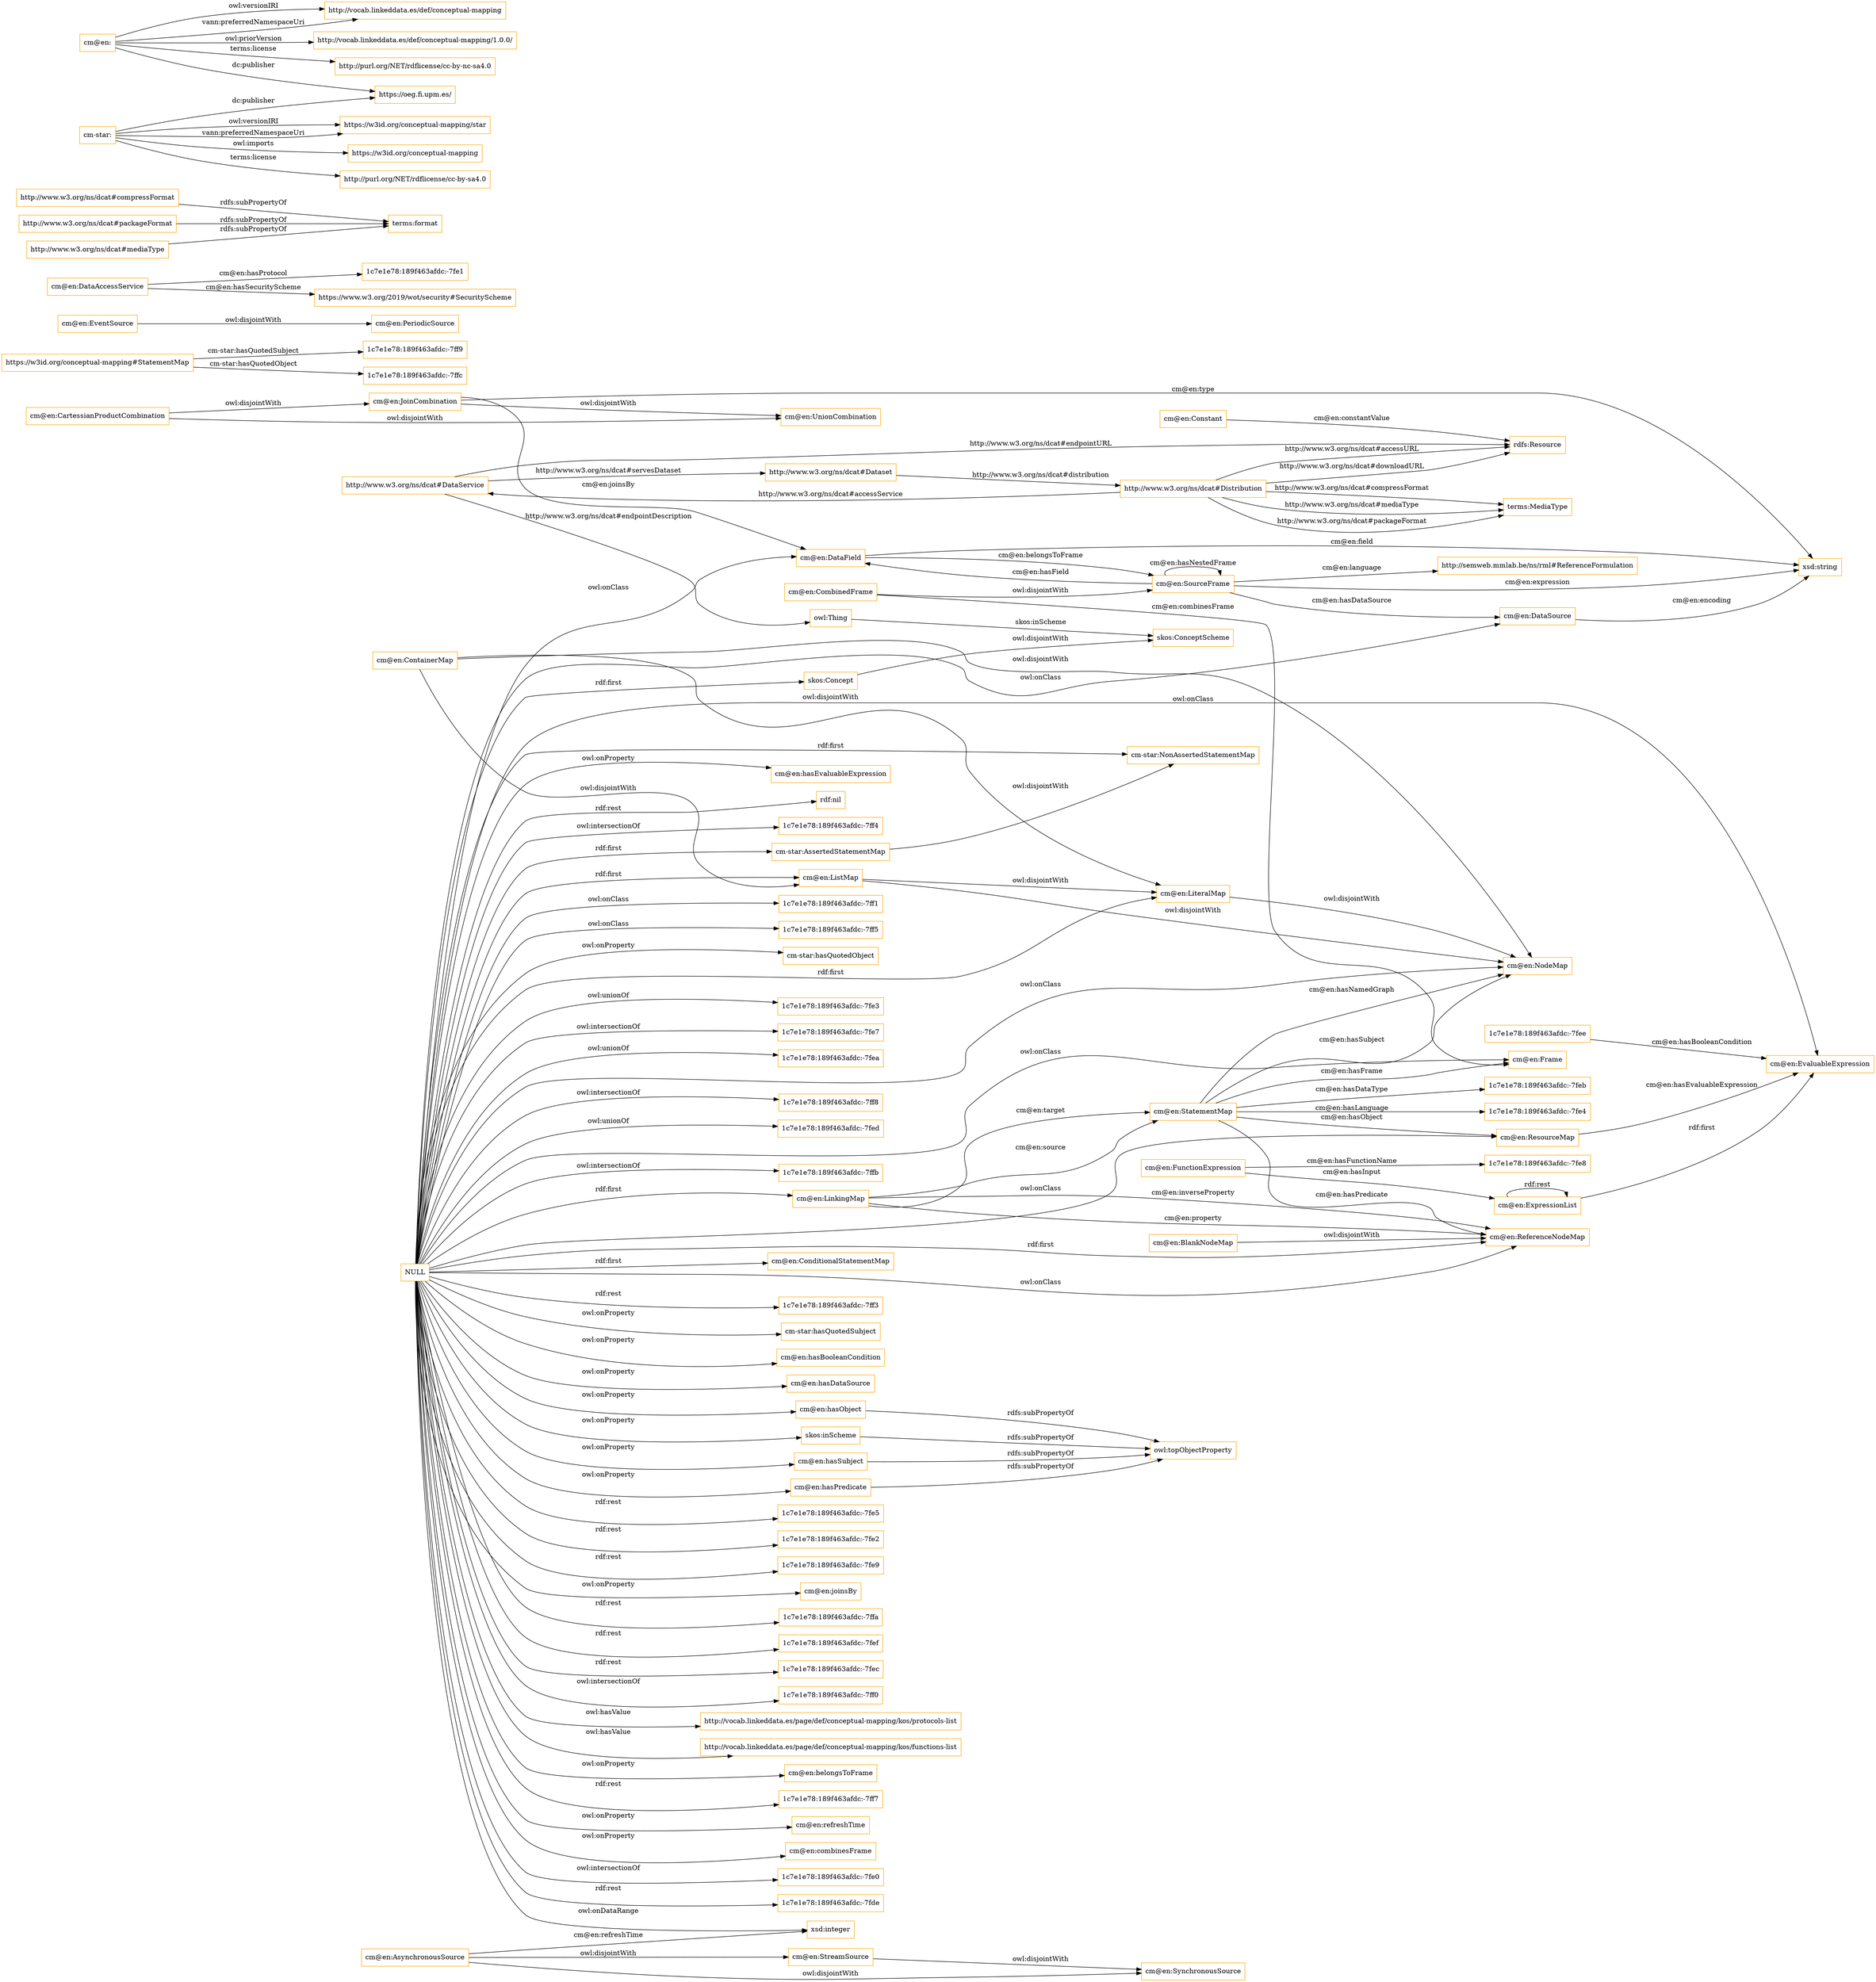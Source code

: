 digraph ar2dtool_diagram { 
rankdir=LR;
size="1501"
node [shape = rectangle, color="orange"]; "cm-star:NonAssertedStatementMap" "cm-star:AssertedStatementMap" "1c7e1e78:189f463afdc:-7ff1" "1c7e1e78:189f463afdc:-7ff5" "https://w3id.org/conceptual-mapping#StatementMap" "1c7e1e78:189f463afdc:-7ff9" "1c7e1e78:189f463afdc:-7ffc" "cm@en:PeriodicSource" "cm@en:DataAccessService" "cm@en:DataField" "cm@en:BlankNodeMap" "http://www.w3.org/ns/dcat#Distribution" "http://www.w3.org/ns/dcat#DataService" "cm@en:FunctionExpression" "cm@en:UnionCombination" "cm@en:SourceFrame" "1c7e1e78:189f463afdc:-7fe4" "cm@en:ExpressionList" "cm@en:StreamSource" "cm@en:EventSource" "cm@en:ResourceMap" "cm@en:LinkingMap" "cm@en:EvaluableExpression" "cm@en:ConditionalStatementMap" "rdfs:Resource" "skos:ConceptScheme" "cm@en:DataSource" "1c7e1e78:189f463afdc:-7fe8" "1c7e1e78:189f463afdc:-7fe1" "cm@en:Frame" "1c7e1e78:189f463afdc:-7feb" "cm@en:LiteralMap" "cm@en:NodeMap" "skos:Concept" "cm@en:Constant" "cm@en:CombinedFrame" "1c7e1e78:189f463afdc:-7fee" "https://www.w3.org/2019/wot/security#SecurityScheme" "cm@en:ReferenceNodeMap" "cm@en:CartessianProductCombination" "terms:MediaType" "http://www.w3.org/ns/dcat#Dataset" "cm@en:ListMap" "cm@en:JoinCombination" "cm@en:AsynchronousSource" "cm@en:SynchronousSource" "http://semweb.mmlab.be/ns/rml#ReferenceFormulation" "cm@en:StatementMap" "cm@en:ContainerMap" ; /*classes style*/
	"http://www.w3.org/ns/dcat#compressFormat" -> "terms:format" [ label = "rdfs:subPropertyOf" ];
	"cm@en:" -> "http://vocab.linkeddata.es/def/conceptual-mapping" [ label = "owl:versionIRI" ];
	"cm@en:" -> "http://vocab.linkeddata.es/def/conceptual-mapping" [ label = "vann:preferredNamespaceUri" ];
	"cm@en:" -> "https://oeg.fi.upm.es/" [ label = "dc:publisher" ];
	"cm@en:" -> "http://vocab.linkeddata.es/def/conceptual-mapping/1.0.0/" [ label = "owl:priorVersion" ];
	"cm@en:" -> "http://purl.org/NET/rdflicense/cc-by-nc-sa4.0" [ label = "terms:license" ];
	"cm@en:CombinedFrame" -> "cm@en:SourceFrame" [ label = "owl:disjointWith" ];
	"cm@en:EventSource" -> "cm@en:PeriodicSource" [ label = "owl:disjointWith" ];
	"cm@en:ListMap" -> "cm@en:NodeMap" [ label = "owl:disjointWith" ];
	"cm@en:ListMap" -> "cm@en:LiteralMap" [ label = "owl:disjointWith" ];
	"skos:Concept" -> "skos:ConceptScheme" [ label = "owl:disjointWith" ];
	"cm@en:hasPredicate" -> "owl:topObjectProperty" [ label = "rdfs:subPropertyOf" ];
	"cm-star:" -> "http://purl.org/NET/rdflicense/cc-by-sa4.0" [ label = "terms:license" ];
	"cm-star:" -> "https://w3id.org/conceptual-mapping/star" [ label = "owl:versionIRI" ];
	"cm-star:" -> "https://w3id.org/conceptual-mapping" [ label = "owl:imports" ];
	"cm-star:" -> "https://oeg.fi.upm.es/" [ label = "dc:publisher" ];
	"cm-star:" -> "https://w3id.org/conceptual-mapping/star" [ label = "vann:preferredNamespaceUri" ];
	"cm@en:BlankNodeMap" -> "cm@en:ReferenceNodeMap" [ label = "owl:disjointWith" ];
	"cm@en:hasObject" -> "owl:topObjectProperty" [ label = "rdfs:subPropertyOf" ];
	"cm@en:JoinCombination" -> "cm@en:UnionCombination" [ label = "owl:disjointWith" ];
	"cm@en:ContainerMap" -> "cm@en:NodeMap" [ label = "owl:disjointWith" ];
	"cm@en:ContainerMap" -> "cm@en:LiteralMap" [ label = "owl:disjointWith" ];
	"cm@en:ContainerMap" -> "cm@en:ListMap" [ label = "owl:disjointWith" ];
	"skos:inScheme" -> "owl:topObjectProperty" [ label = "rdfs:subPropertyOf" ];
	"NULL" -> "1c7e1e78:189f463afdc:-7fe5" [ label = "rdf:rest" ];
	"NULL" -> "cm@en:EvaluableExpression" [ label = "owl:onClass" ];
	"NULL" -> "1c7e1e78:189f463afdc:-7fe2" [ label = "rdf:rest" ];
	"NULL" -> "1c7e1e78:189f463afdc:-7fe9" [ label = "rdf:rest" ];
	"NULL" -> "cm@en:joinsBy" [ label = "owl:onProperty" ];
	"NULL" -> "skos:Concept" [ label = "rdf:first" ];
	"NULL" -> "cm@en:ResourceMap" [ label = "owl:onClass" ];
	"NULL" -> "1c7e1e78:189f463afdc:-7ffa" [ label = "rdf:rest" ];
	"NULL" -> "cm@en:Frame" [ label = "owl:onClass" ];
	"NULL" -> "1c7e1e78:189f463afdc:-7fef" [ label = "rdf:rest" ];
	"NULL" -> "1c7e1e78:189f463afdc:-7fec" [ label = "rdf:rest" ];
	"NULL" -> "xsd:integer" [ label = "owl:onDataRange" ];
	"NULL" -> "1c7e1e78:189f463afdc:-7ff0" [ label = "owl:intersectionOf" ];
	"NULL" -> "cm@en:ListMap" [ label = "rdf:first" ];
	"NULL" -> "http://vocab.linkeddata.es/page/def/conceptual-mapping/kos/protocols-list" [ label = "owl:hasValue" ];
	"NULL" -> "cm-star:AssertedStatementMap" [ label = "rdf:first" ];
	"NULL" -> "cm@en:hasSubject" [ label = "owl:onProperty" ];
	"NULL" -> "http://vocab.linkeddata.es/page/def/conceptual-mapping/kos/functions-list" [ label = "owl:hasValue" ];
	"NULL" -> "cm@en:belongsToFrame" [ label = "owl:onProperty" ];
	"NULL" -> "cm@en:ReferenceNodeMap" [ label = "owl:onClass" ];
	"NULL" -> "1c7e1e78:189f463afdc:-7ff7" [ label = "rdf:rest" ];
	"NULL" -> "cm@en:refreshTime" [ label = "owl:onProperty" ];
	"NULL" -> "cm@en:NodeMap" [ label = "owl:onClass" ];
	"NULL" -> "cm@en:combinesFrame" [ label = "owl:onProperty" ];
	"NULL" -> "1c7e1e78:189f463afdc:-7fe0" [ label = "owl:intersectionOf" ];
	"NULL" -> "1c7e1e78:189f463afdc:-7fde" [ label = "rdf:rest" ];
	"NULL" -> "cm@en:LiteralMap" [ label = "rdf:first" ];
	"NULL" -> "cm@en:hasEvaluableExpression" [ label = "owl:onProperty" ];
	"NULL" -> "rdf:nil" [ label = "rdf:rest" ];
	"NULL" -> "1c7e1e78:189f463afdc:-7ff4" [ label = "owl:intersectionOf" ];
	"NULL" -> "cm-star:hasQuotedObject" [ label = "owl:onProperty" ];
	"NULL" -> "cm-star:NonAssertedStatementMap" [ label = "rdf:first" ];
	"NULL" -> "cm@en:LinkingMap" [ label = "rdf:first" ];
	"NULL" -> "1c7e1e78:189f463afdc:-7ff5" [ label = "owl:onClass" ];
	"NULL" -> "1c7e1e78:189f463afdc:-7fe3" [ label = "owl:unionOf" ];
	"NULL" -> "cm@en:hasPredicate" [ label = "owl:onProperty" ];
	"NULL" -> "1c7e1e78:189f463afdc:-7fe7" [ label = "owl:intersectionOf" ];
	"NULL" -> "1c7e1e78:189f463afdc:-7fea" [ label = "owl:unionOf" ];
	"NULL" -> "1c7e1e78:189f463afdc:-7ff8" [ label = "owl:intersectionOf" ];
	"NULL" -> "cm@en:ConditionalStatementMap" [ label = "rdf:first" ];
	"NULL" -> "1c7e1e78:189f463afdc:-7fed" [ label = "owl:unionOf" ];
	"NULL" -> "1c7e1e78:189f463afdc:-7ffb" [ label = "owl:intersectionOf" ];
	"NULL" -> "1c7e1e78:189f463afdc:-7ff3" [ label = "rdf:rest" ];
	"NULL" -> "cm@en:ReferenceNodeMap" [ label = "rdf:first" ];
	"NULL" -> "cm-star:hasQuotedSubject" [ label = "owl:onProperty" ];
	"NULL" -> "cm@en:DataField" [ label = "owl:onClass" ];
	"NULL" -> "skos:inScheme" [ label = "owl:onProperty" ];
	"NULL" -> "cm@en:DataSource" [ label = "owl:onClass" ];
	"NULL" -> "cm@en:hasBooleanCondition" [ label = "owl:onProperty" ];
	"NULL" -> "cm@en:hasDataSource" [ label = "owl:onProperty" ];
	"NULL" -> "cm@en:hasObject" [ label = "owl:onProperty" ];
	"NULL" -> "1c7e1e78:189f463afdc:-7ff1" [ label = "owl:onClass" ];
	"cm@en:CartessianProductCombination" -> "cm@en:UnionCombination" [ label = "owl:disjointWith" ];
	"cm@en:CartessianProductCombination" -> "cm@en:JoinCombination" [ label = "owl:disjointWith" ];
	"http://www.w3.org/ns/dcat#packageFormat" -> "terms:format" [ label = "rdfs:subPropertyOf" ];
	"cm@en:StreamSource" -> "cm@en:SynchronousSource" [ label = "owl:disjointWith" ];
	"cm@en:AsynchronousSource" -> "cm@en:SynchronousSource" [ label = "owl:disjointWith" ];
	"cm@en:AsynchronousSource" -> "cm@en:StreamSource" [ label = "owl:disjointWith" ];
	"cm-star:AssertedStatementMap" -> "cm-star:NonAssertedStatementMap" [ label = "owl:disjointWith" ];
	"cm@en:LiteralMap" -> "cm@en:NodeMap" [ label = "owl:disjointWith" ];
	"http://www.w3.org/ns/dcat#mediaType" -> "terms:format" [ label = "rdfs:subPropertyOf" ];
	"cm@en:hasSubject" -> "owl:topObjectProperty" [ label = "rdfs:subPropertyOf" ];
	"http://www.w3.org/ns/dcat#Distribution" -> "rdfs:Resource" [ label = "http://www.w3.org/ns/dcat#downloadURL" ];
	"cm@en:SourceFrame" -> "cm@en:DataSource" [ label = "cm@en:hasDataSource" ];
	"cm@en:DataAccessService" -> "1c7e1e78:189f463afdc:-7fe1" [ label = "cm@en:hasProtocol" ];
	"1c7e1e78:189f463afdc:-7fee" -> "cm@en:EvaluableExpression" [ label = "cm@en:hasBooleanCondition" ];
	"http://www.w3.org/ns/dcat#Distribution" -> "terms:MediaType" [ label = "http://www.w3.org/ns/dcat#packageFormat" ];
	"http://www.w3.org/ns/dcat#DataService" -> "owl:Thing" [ label = "http://www.w3.org/ns/dcat#endpointDescription" ];
	"cm@en:LinkingMap" -> "cm@en:StatementMap" [ label = "cm@en:source" ];
	"cm@en:LinkingMap" -> "cm@en:StatementMap" [ label = "cm@en:target" ];
	"owl:Thing" -> "skos:ConceptScheme" [ label = "skos:inScheme" ];
	"cm@en:StatementMap" -> "cm@en:Frame" [ label = "cm@en:hasFrame" ];
	"cm@en:ExpressionList" -> "cm@en:ExpressionList" [ label = "rdf:rest" ];
	"cm@en:LinkingMap" -> "cm@en:ReferenceNodeMap" [ label = "cm@en:inverseProperty" ];
	"cm@en:DataField" -> "xsd:string" [ label = "cm@en:field" ];
	"cm@en:StatementMap" -> "cm@en:NodeMap" [ label = "cm@en:hasNamedGraph" ];
	"https://w3id.org/conceptual-mapping#StatementMap" -> "1c7e1e78:189f463afdc:-7ffc" [ label = "cm-star:hasQuotedObject" ];
	"http://www.w3.org/ns/dcat#Distribution" -> "http://www.w3.org/ns/dcat#DataService" [ label = "http://www.w3.org/ns/dcat#accessService" ];
	"cm@en:ResourceMap" -> "cm@en:EvaluableExpression" [ label = "cm@en:hasEvaluableExpression" ];
	"cm@en:FunctionExpression" -> "cm@en:ExpressionList" [ label = "cm@en:hasInput" ];
	"http://www.w3.org/ns/dcat#DataService" -> "rdfs:Resource" [ label = "http://www.w3.org/ns/dcat#endpointURL" ];
	"cm@en:SourceFrame" -> "cm@en:DataField" [ label = "cm@en:hasField" ];
	"cm@en:JoinCombination" -> "xsd:string" [ label = "cm@en:type" ];
	"cm@en:SourceFrame" -> "cm@en:SourceFrame" [ label = "cm@en:hasNestedFrame" ];
	"cm@en:AsynchronousSource" -> "xsd:integer" [ label = "cm@en:refreshTime" ];
	"http://www.w3.org/ns/dcat#Distribution" -> "terms:MediaType" [ label = "http://www.w3.org/ns/dcat#compressFormat" ];
	"http://www.w3.org/ns/dcat#DataService" -> "http://www.w3.org/ns/dcat#Dataset" [ label = "http://www.w3.org/ns/dcat#servesDataset" ];
	"cm@en:FunctionExpression" -> "1c7e1e78:189f463afdc:-7fe8" [ label = "cm@en:hasFunctionName" ];
	"cm@en:JoinCombination" -> "cm@en:DataField" [ label = "cm@en:joinsBy" ];
	"cm@en:SourceFrame" -> "xsd:string" [ label = "cm@en:expression" ];
	"cm@en:CombinedFrame" -> "cm@en:Frame" [ label = "cm@en:combinesFrame" ];
	"cm@en:StatementMap" -> "cm@en:NodeMap" [ label = "cm@en:hasSubject" ];
	"cm@en:Constant" -> "rdfs:Resource" [ label = "cm@en:constantValue" ];
	"cm@en:ExpressionList" -> "cm@en:EvaluableExpression" [ label = "rdf:first" ];
	"cm@en:StatementMap" -> "cm@en:ResourceMap" [ label = "cm@en:hasObject" ];
	"http://www.w3.org/ns/dcat#Distribution" -> "rdfs:Resource" [ label = "http://www.w3.org/ns/dcat#accessURL" ];
	"cm@en:DataSource" -> "xsd:string" [ label = "cm@en:encoding" ];
	"cm@en:DataField" -> "cm@en:SourceFrame" [ label = "cm@en:belongsToFrame" ];
	"cm@en:DataAccessService" -> "https://www.w3.org/2019/wot/security#SecurityScheme" [ label = "cm@en:hasSecurityScheme" ];
	"http://www.w3.org/ns/dcat#Dataset" -> "http://www.w3.org/ns/dcat#Distribution" [ label = "http://www.w3.org/ns/dcat#distribution" ];
	"https://w3id.org/conceptual-mapping#StatementMap" -> "1c7e1e78:189f463afdc:-7ff9" [ label = "cm-star:hasQuotedSubject" ];
	"cm@en:StatementMap" -> "1c7e1e78:189f463afdc:-7feb" [ label = "cm@en:hasDataType" ];
	"cm@en:SourceFrame" -> "http://semweb.mmlab.be/ns/rml#ReferenceFormulation" [ label = "cm@en:language" ];
	"cm@en:LinkingMap" -> "cm@en:ReferenceNodeMap" [ label = "cm@en:property" ];
	"cm@en:StatementMap" -> "1c7e1e78:189f463afdc:-7fe4" [ label = "cm@en:hasLanguage" ];
	"http://www.w3.org/ns/dcat#Distribution" -> "terms:MediaType" [ label = "http://www.w3.org/ns/dcat#mediaType" ];
	"cm@en:StatementMap" -> "cm@en:ReferenceNodeMap" [ label = "cm@en:hasPredicate" ];

}
